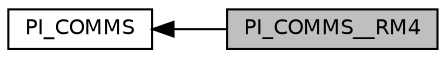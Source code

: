 digraph "PI_COMMS__RM4"
{
  edge [fontname="Helvetica",fontsize="10",labelfontname="Helvetica",labelfontsize="10"];
  node [fontname="Helvetica",fontsize="10",shape=record];
  rankdir=LR;
  Node0 [label="PI_COMMS__RM4",height=0.2,width=0.4,color="black", fillcolor="grey75", style="filled", fontcolor="black"];
  Node1 [label="PI_COMMS",height=0.2,width=0.4,color="black", fillcolor="white", style="filled",URL="$group___p_i___c_o_m_m_s.html"];
  Node1->Node0 [shape=plaintext, dir="back", style="solid"];
}
